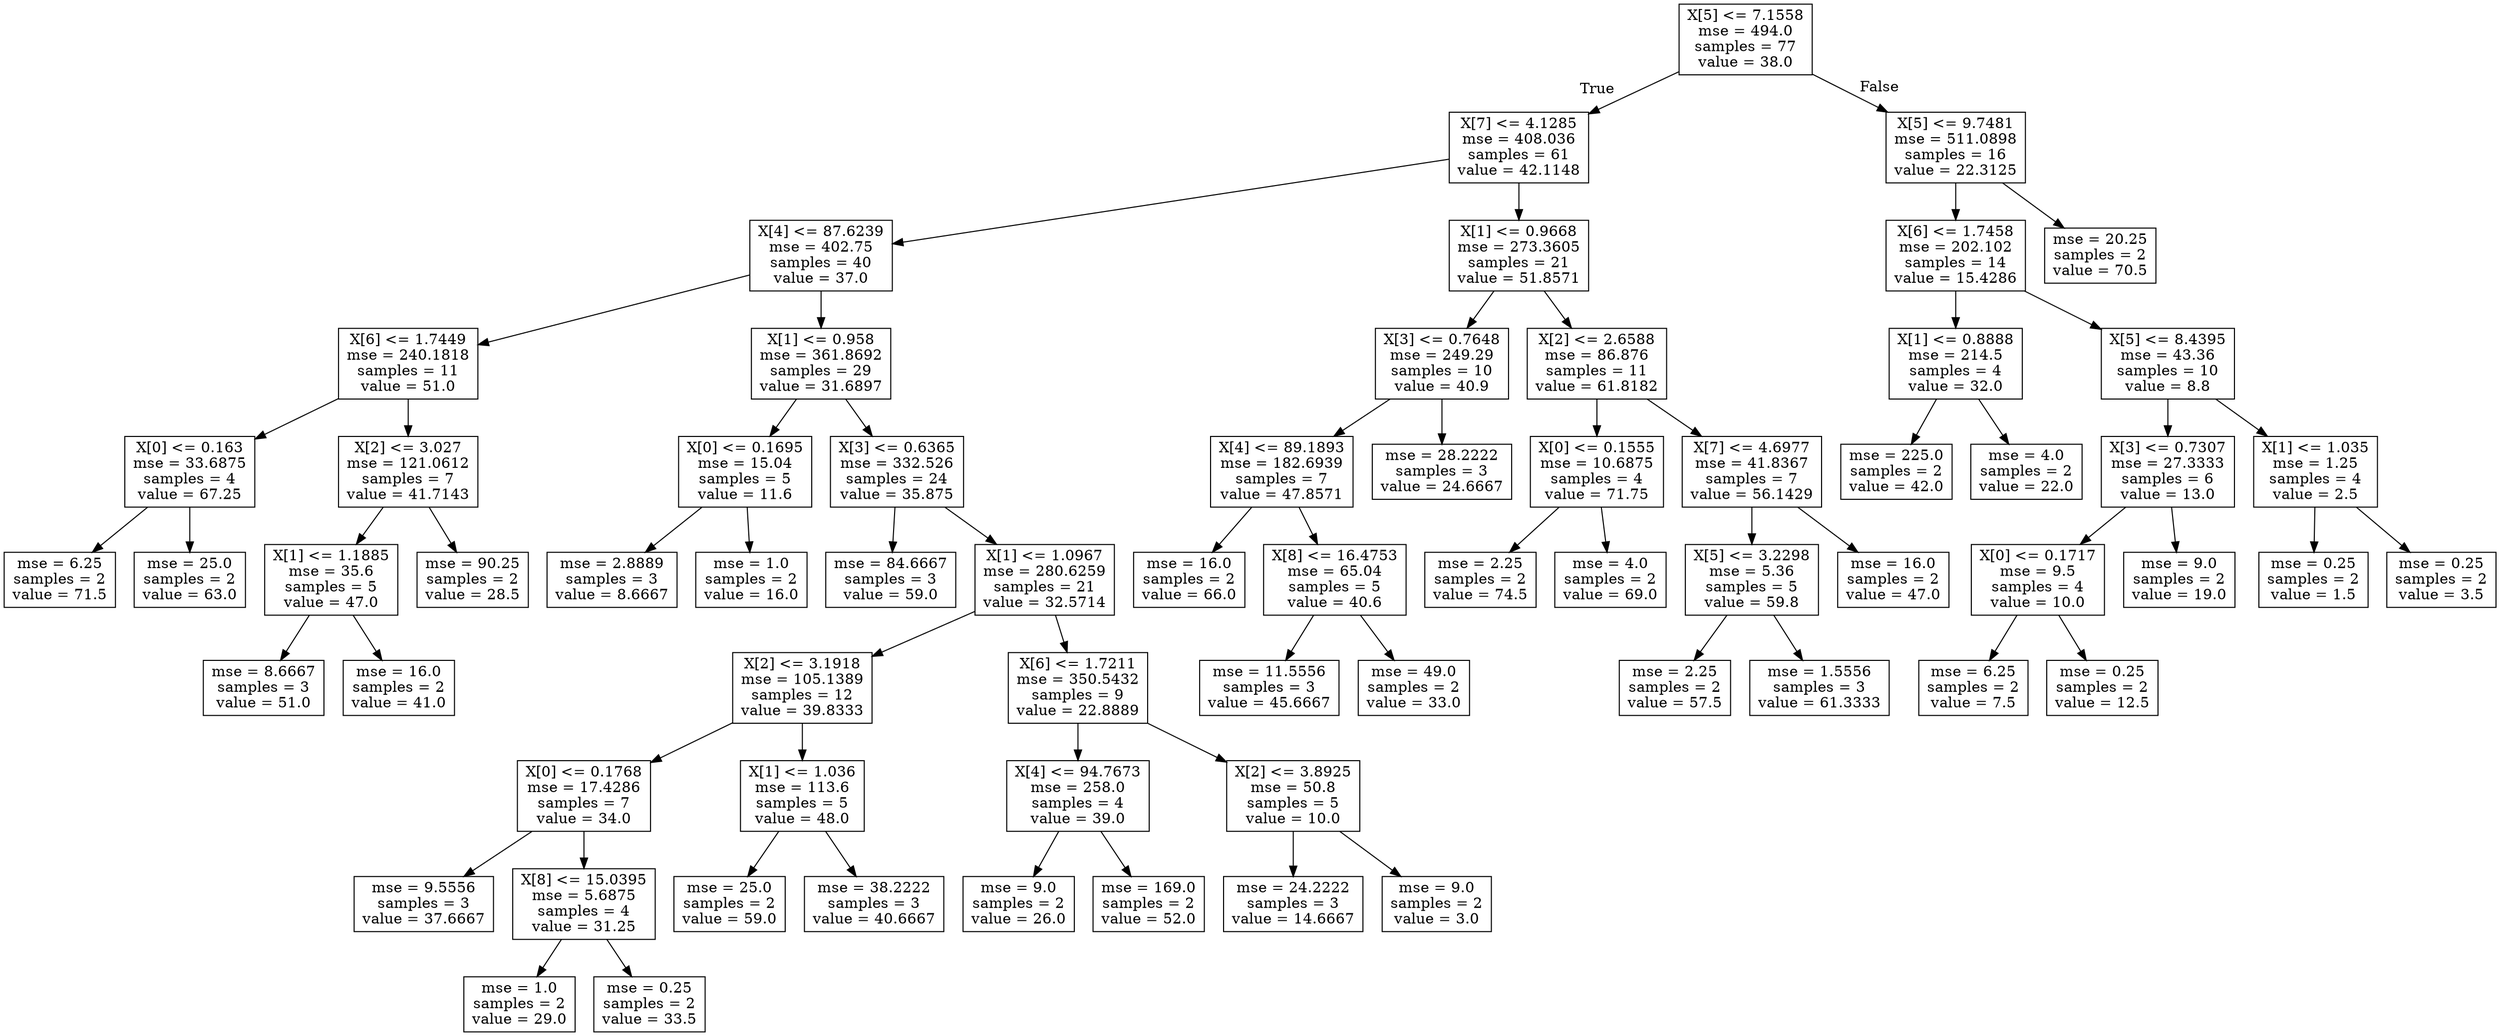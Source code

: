 digraph Tree {
node [shape=box] ;
0 [label="X[5] <= 7.1558\nmse = 494.0\nsamples = 77\nvalue = 38.0"] ;
1 [label="X[7] <= 4.1285\nmse = 408.036\nsamples = 61\nvalue = 42.1148"] ;
0 -> 1 [labeldistance=2.5, labelangle=45, headlabel="True"] ;
2 [label="X[4] <= 87.6239\nmse = 402.75\nsamples = 40\nvalue = 37.0"] ;
1 -> 2 ;
3 [label="X[6] <= 1.7449\nmse = 240.1818\nsamples = 11\nvalue = 51.0"] ;
2 -> 3 ;
4 [label="X[0] <= 0.163\nmse = 33.6875\nsamples = 4\nvalue = 67.25"] ;
3 -> 4 ;
5 [label="mse = 6.25\nsamples = 2\nvalue = 71.5"] ;
4 -> 5 ;
6 [label="mse = 25.0\nsamples = 2\nvalue = 63.0"] ;
4 -> 6 ;
7 [label="X[2] <= 3.027\nmse = 121.0612\nsamples = 7\nvalue = 41.7143"] ;
3 -> 7 ;
8 [label="X[1] <= 1.1885\nmse = 35.6\nsamples = 5\nvalue = 47.0"] ;
7 -> 8 ;
9 [label="mse = 8.6667\nsamples = 3\nvalue = 51.0"] ;
8 -> 9 ;
10 [label="mse = 16.0\nsamples = 2\nvalue = 41.0"] ;
8 -> 10 ;
11 [label="mse = 90.25\nsamples = 2\nvalue = 28.5"] ;
7 -> 11 ;
12 [label="X[1] <= 0.958\nmse = 361.8692\nsamples = 29\nvalue = 31.6897"] ;
2 -> 12 ;
13 [label="X[0] <= 0.1695\nmse = 15.04\nsamples = 5\nvalue = 11.6"] ;
12 -> 13 ;
14 [label="mse = 2.8889\nsamples = 3\nvalue = 8.6667"] ;
13 -> 14 ;
15 [label="mse = 1.0\nsamples = 2\nvalue = 16.0"] ;
13 -> 15 ;
16 [label="X[3] <= 0.6365\nmse = 332.526\nsamples = 24\nvalue = 35.875"] ;
12 -> 16 ;
17 [label="mse = 84.6667\nsamples = 3\nvalue = 59.0"] ;
16 -> 17 ;
18 [label="X[1] <= 1.0967\nmse = 280.6259\nsamples = 21\nvalue = 32.5714"] ;
16 -> 18 ;
19 [label="X[2] <= 3.1918\nmse = 105.1389\nsamples = 12\nvalue = 39.8333"] ;
18 -> 19 ;
20 [label="X[0] <= 0.1768\nmse = 17.4286\nsamples = 7\nvalue = 34.0"] ;
19 -> 20 ;
21 [label="mse = 9.5556\nsamples = 3\nvalue = 37.6667"] ;
20 -> 21 ;
22 [label="X[8] <= 15.0395\nmse = 5.6875\nsamples = 4\nvalue = 31.25"] ;
20 -> 22 ;
23 [label="mse = 1.0\nsamples = 2\nvalue = 29.0"] ;
22 -> 23 ;
24 [label="mse = 0.25\nsamples = 2\nvalue = 33.5"] ;
22 -> 24 ;
25 [label="X[1] <= 1.036\nmse = 113.6\nsamples = 5\nvalue = 48.0"] ;
19 -> 25 ;
26 [label="mse = 25.0\nsamples = 2\nvalue = 59.0"] ;
25 -> 26 ;
27 [label="mse = 38.2222\nsamples = 3\nvalue = 40.6667"] ;
25 -> 27 ;
28 [label="X[6] <= 1.7211\nmse = 350.5432\nsamples = 9\nvalue = 22.8889"] ;
18 -> 28 ;
29 [label="X[4] <= 94.7673\nmse = 258.0\nsamples = 4\nvalue = 39.0"] ;
28 -> 29 ;
30 [label="mse = 9.0\nsamples = 2\nvalue = 26.0"] ;
29 -> 30 ;
31 [label="mse = 169.0\nsamples = 2\nvalue = 52.0"] ;
29 -> 31 ;
32 [label="X[2] <= 3.8925\nmse = 50.8\nsamples = 5\nvalue = 10.0"] ;
28 -> 32 ;
33 [label="mse = 24.2222\nsamples = 3\nvalue = 14.6667"] ;
32 -> 33 ;
34 [label="mse = 9.0\nsamples = 2\nvalue = 3.0"] ;
32 -> 34 ;
35 [label="X[1] <= 0.9668\nmse = 273.3605\nsamples = 21\nvalue = 51.8571"] ;
1 -> 35 ;
36 [label="X[3] <= 0.7648\nmse = 249.29\nsamples = 10\nvalue = 40.9"] ;
35 -> 36 ;
37 [label="X[4] <= 89.1893\nmse = 182.6939\nsamples = 7\nvalue = 47.8571"] ;
36 -> 37 ;
38 [label="mse = 16.0\nsamples = 2\nvalue = 66.0"] ;
37 -> 38 ;
39 [label="X[8] <= 16.4753\nmse = 65.04\nsamples = 5\nvalue = 40.6"] ;
37 -> 39 ;
40 [label="mse = 11.5556\nsamples = 3\nvalue = 45.6667"] ;
39 -> 40 ;
41 [label="mse = 49.0\nsamples = 2\nvalue = 33.0"] ;
39 -> 41 ;
42 [label="mse = 28.2222\nsamples = 3\nvalue = 24.6667"] ;
36 -> 42 ;
43 [label="X[2] <= 2.6588\nmse = 86.876\nsamples = 11\nvalue = 61.8182"] ;
35 -> 43 ;
44 [label="X[0] <= 0.1555\nmse = 10.6875\nsamples = 4\nvalue = 71.75"] ;
43 -> 44 ;
45 [label="mse = 2.25\nsamples = 2\nvalue = 74.5"] ;
44 -> 45 ;
46 [label="mse = 4.0\nsamples = 2\nvalue = 69.0"] ;
44 -> 46 ;
47 [label="X[7] <= 4.6977\nmse = 41.8367\nsamples = 7\nvalue = 56.1429"] ;
43 -> 47 ;
48 [label="X[5] <= 3.2298\nmse = 5.36\nsamples = 5\nvalue = 59.8"] ;
47 -> 48 ;
49 [label="mse = 2.25\nsamples = 2\nvalue = 57.5"] ;
48 -> 49 ;
50 [label="mse = 1.5556\nsamples = 3\nvalue = 61.3333"] ;
48 -> 50 ;
51 [label="mse = 16.0\nsamples = 2\nvalue = 47.0"] ;
47 -> 51 ;
52 [label="X[5] <= 9.7481\nmse = 511.0898\nsamples = 16\nvalue = 22.3125"] ;
0 -> 52 [labeldistance=2.5, labelangle=-45, headlabel="False"] ;
53 [label="X[6] <= 1.7458\nmse = 202.102\nsamples = 14\nvalue = 15.4286"] ;
52 -> 53 ;
54 [label="X[1] <= 0.8888\nmse = 214.5\nsamples = 4\nvalue = 32.0"] ;
53 -> 54 ;
55 [label="mse = 225.0\nsamples = 2\nvalue = 42.0"] ;
54 -> 55 ;
56 [label="mse = 4.0\nsamples = 2\nvalue = 22.0"] ;
54 -> 56 ;
57 [label="X[5] <= 8.4395\nmse = 43.36\nsamples = 10\nvalue = 8.8"] ;
53 -> 57 ;
58 [label="X[3] <= 0.7307\nmse = 27.3333\nsamples = 6\nvalue = 13.0"] ;
57 -> 58 ;
59 [label="X[0] <= 0.1717\nmse = 9.5\nsamples = 4\nvalue = 10.0"] ;
58 -> 59 ;
60 [label="mse = 6.25\nsamples = 2\nvalue = 7.5"] ;
59 -> 60 ;
61 [label="mse = 0.25\nsamples = 2\nvalue = 12.5"] ;
59 -> 61 ;
62 [label="mse = 9.0\nsamples = 2\nvalue = 19.0"] ;
58 -> 62 ;
63 [label="X[1] <= 1.035\nmse = 1.25\nsamples = 4\nvalue = 2.5"] ;
57 -> 63 ;
64 [label="mse = 0.25\nsamples = 2\nvalue = 1.5"] ;
63 -> 64 ;
65 [label="mse = 0.25\nsamples = 2\nvalue = 3.5"] ;
63 -> 65 ;
66 [label="mse = 20.25\nsamples = 2\nvalue = 70.5"] ;
52 -> 66 ;
}
